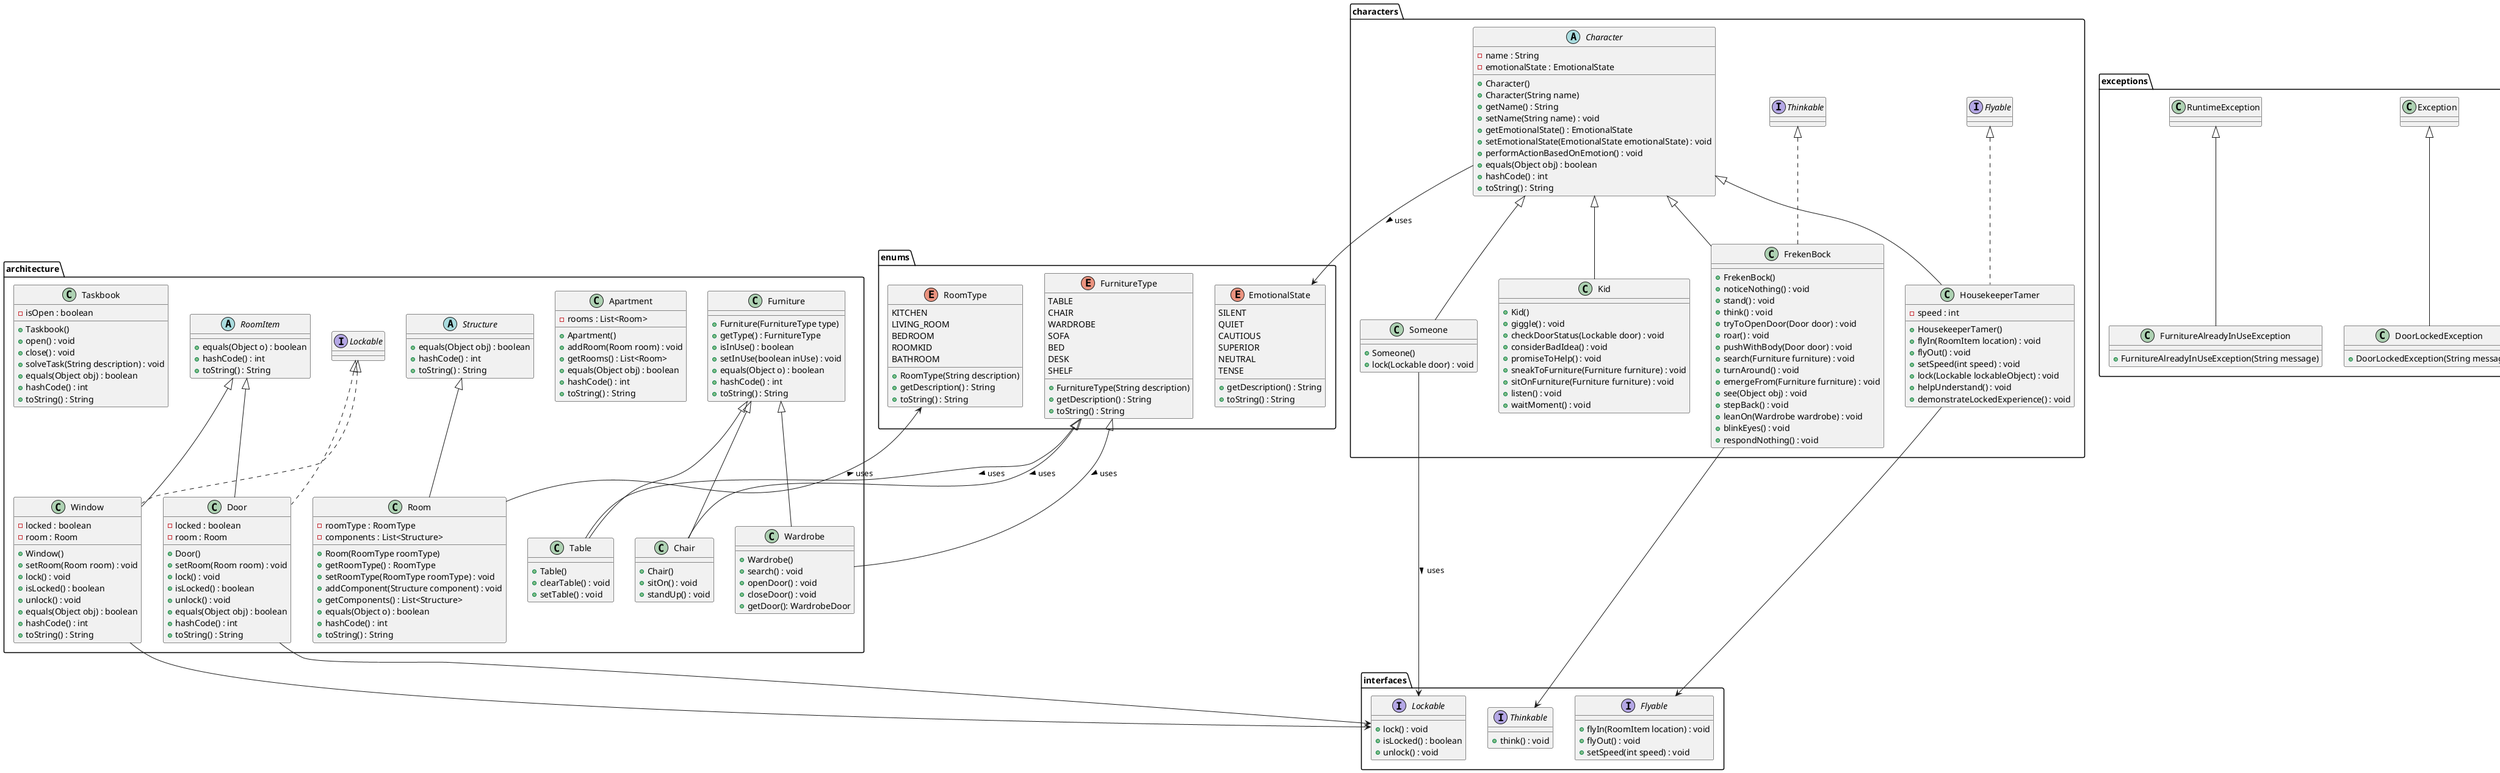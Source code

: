 @startuml

package architecture {

    abstract class Structure {
        +equals(Object obj) : boolean
        +hashCode() : int
        +toString() : String
    }

    class Apartment {
        -rooms : List<Room>
        +Apartment()
        +addRoom(Room room) : void
        +getRooms() : List<Room>
        +equals(Object obj) : boolean
        +hashCode() : int
        +toString() : String
    }

    class Room extends Structure {
        -roomType : RoomType
        -components : List<Structure>
        +Room(RoomType roomType)
        +getRoomType() : RoomType
        +setRoomType(RoomType roomType) : void
        +addComponent(Structure component) : void
        +getComponents() : List<Structure>
        +equals(Object o) : boolean
        +hashCode() : int
        +toString() : String
    }

    abstract class RoomItem {
        +equals(Object o) : boolean
        +hashCode() : int
        +toString() : String
    }

    class Door extends RoomItem implements Lockable {
        -locked : boolean
        -room : Room
        +Door()
        +setRoom(Room room) : void
        +lock() : void
        +isLocked() : boolean
        +unlock() : void
        +equals(Object obj) : boolean
        +hashCode() : int
        +toString() : String
    }

    class Window extends RoomItem implements Lockable {
        -locked : boolean
        -room : Room
        +Window()
        +setRoom(Room room) : void
        +lock() : void
        +isLocked() : boolean
        +unlock() : void
        +equals(Object obj) : boolean
        +hashCode() : int
        +toString() : String
    }

    class Table extends Furniture {
        +Table()
        +clearTable() : void
        +setTable() : void
    }

    class Chair extends Furniture {
        +Chair()
        +sitOn() : void
        +standUp() : void
    }

    class Wardrobe extends Furniture {
        +Wardrobe()
        +search() : void
        +openDoor() : void
        +closeDoor() : void
        +getDoor(): WardrobeDoor
    }

    class Furniture {
        +Furniture(FurnitureType type)
        +getType() : FurnitureType
        +isInUse() : boolean
        +setInUse(boolean inUse) : void
        +equals(Object o) : boolean
        +hashCode() : int
        +toString() : String
    }

    class Taskbook {
        -isOpen : boolean
        +Taskbook()
        +open() : void
        +close() : void
        +solveTask(String description) : void
        +equals(Object obj) : boolean
        +hashCode() : int
        +toString() : String
    }
}

package characters {
    abstract class Character {
        -name : String
        -emotionalState : EmotionalState
        +Character()
        +Character(String name)
        +getName() : String
        +setName(String name) : void
        +getEmotionalState() : EmotionalState
        +setEmotionalState(EmotionalState emotionalState) : void
        +performActionBasedOnEmotion() : void
        +equals(Object obj) : boolean
        +hashCode() : int
        +toString() : String
    }

    class FrekenBock extends Character implements Thinkable {
        +FrekenBock()
        +noticeNothing() : void
        +stand() : void
        +think() : void
        +tryToOpenDoor(Door door) : void
        +roar() : void
        +pushWithBody(Door door) : void
        +search(Furniture furniture) : void
        +turnAround() : void
        +emergeFrom(Furniture furniture) : void
        +see(Object obj) : void
        +stepBack() : void
        +leanOn(Wardrobe wardrobe) : void
        +blinkEyes() : void
        +respondNothing() : void
    }

    class HousekeeperTamer extends Character implements Flyable {
        -speed : int
        +HousekeeperTamer()
        +flyIn(RoomItem location) : void
        +flyOut() : void
        +setSpeed(int speed) : void
        +lock(Lockable lockableObject) : void
        +helpUnderstand() : void
        +demonstrateLockedExperience() : void
    }

    class Kid extends Character {
        +Kid()
        +giggle() : void
        +checkDoorStatus(Lockable door) : void
        +considerBadIdea() : void
        +promiseToHelp() : void
        +sneakToFurniture(Furniture furniture) : void
        +sitOnFurniture(Furniture furniture) : void
        +listen() : void
        +waitMoment() : void
    }

    class Someone extends Character {
        +Someone()
        +lock(Lockable door) : void
    }
}

package enums {
    enum EmotionalState {
        SILENT
        QUIET
        CAUTIOUS
        SUPERIOR
        NEUTRAL
        TENSE
        +getDescription() : String
        +toString() : String
    }

    enum RoomType {
        KITCHEN
        LIVING_ROOM
        BEDROOM
        ROOMKID
        BATHROOM
        +RoomType(String description)
        +getDescription() : String
        +toString() : String
    }

    enum FurnitureType {
        TABLE
        CHAIR
        WARDROBE
        SOFA
        BED
        DESK
        SHELF
        +FurnitureType(String description)
        +getDescription() : String
        +toString() : String
    }
}

package interfaces {
    interface Flyable {
        +flyIn(RoomItem location) : void    
        +flyOut() : void                
        +setSpeed(int speed) : void      
    }

    interface Lockable {
        +lock() : void             
        +isLocked() : boolean      
        +unlock() : void            
    }

    interface Thinkable {
        +think() : void
    }
}

package exceptions {
    class DoorLockedException extends Exception {
        +DoorLockedException(String message)
    }

    class FurnitureAlreadyInUseException extends RuntimeException {
        +FurnitureAlreadyInUseException(String message)
    }
}

characters.HousekeeperTamer --> interfaces.Flyable
characters.FrekenBock --> interfaces.Thinkable
characters.Someone --> interfaces.Lockable : uses >
architecture.Door --> interfaces.Lockable
architecture.Window --> interfaces.Lockable
architecture.Room --> enums.RoomType : uses >
characters.Character --> enums.EmotionalState : uses >

enums.FurnitureType <|-- architecture.Chair : uses >
enums.FurnitureType <|-- architecture.Table : uses >
enums.FurnitureType <|-- architecture.Wardrobe : uses >

@enduml